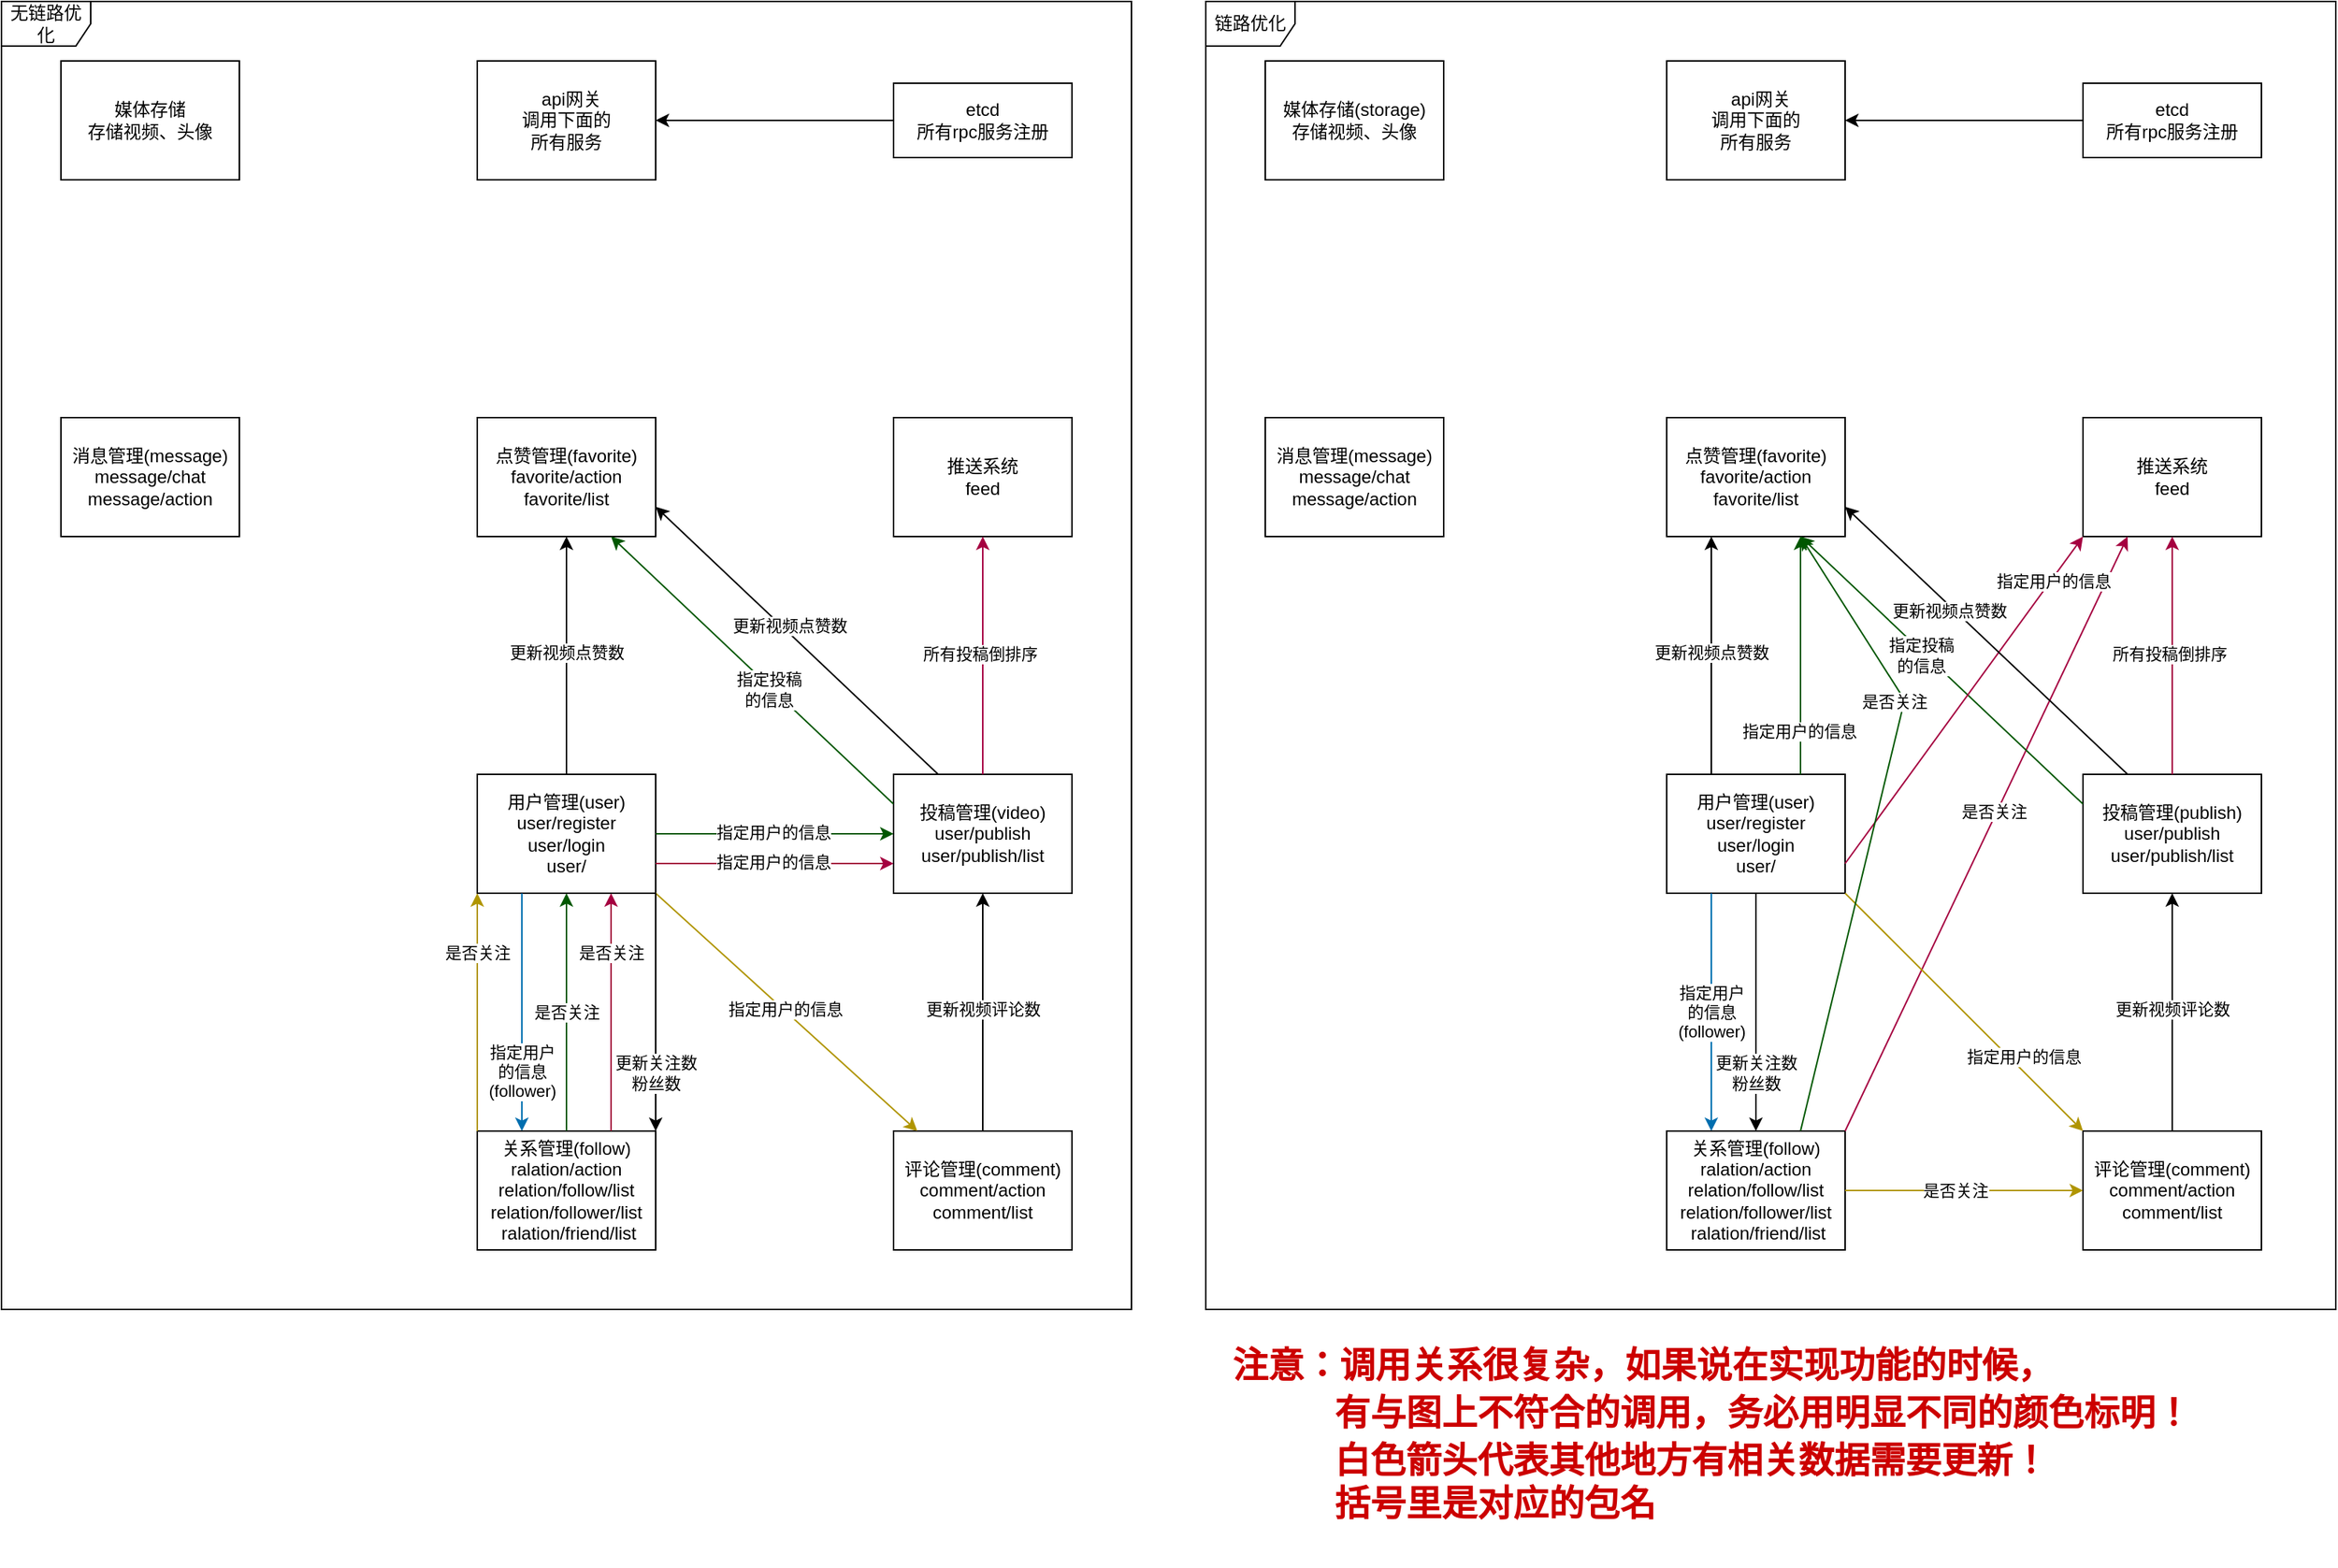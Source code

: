 <mxfile version="21.6.5" type="device">
  <diagram name="第 1 页" id="cySD776rTT2bp2WEHQN7">
    <mxGraphModel dx="1530" dy="912" grid="1" gridSize="10" guides="1" tooltips="1" connect="1" arrows="1" fold="1" page="1" pageScale="1" pageWidth="827" pageHeight="1169" math="0" shadow="0">
      <root>
        <mxCell id="0" />
        <mxCell id="1" parent="0" />
        <mxCell id="TMQI8D3UQP6ABRCdTV93-87" value="链路优化" style="shape=umlFrame;whiteSpace=wrap;html=1;pointerEvents=0;" vertex="1" parent="1">
          <mxGeometry x="850" y="40" width="760" height="880" as="geometry" />
        </mxCell>
        <mxCell id="TMQI8D3UQP6ABRCdTV93-63" value="无链路优化" style="shape=umlFrame;whiteSpace=wrap;html=1;pointerEvents=0;" vertex="1" parent="1">
          <mxGeometry x="40" y="40" width="760" height="880" as="geometry" />
        </mxCell>
        <mxCell id="DW2SPl6QKP-PRLVw_v9M-6" value="etcd&lt;br&gt;所有rpc服务注册" style="html=1;whiteSpace=wrap;" parent="1" vertex="1">
          <mxGeometry x="640" y="95" width="120" height="50" as="geometry" />
        </mxCell>
        <mxCell id="DW2SPl6QKP-PRLVw_v9M-37" value="" style="endArrow=classic;html=1;rounded=0;" parent="1" source="DW2SPl6QKP-PRLVw_v9M-6" target="TMQI8D3UQP6ABRCdTV93-13" edge="1">
          <mxGeometry width="50" height="50" relative="1" as="geometry">
            <mxPoint x="521" y="530" as="sourcePoint" />
            <mxPoint x="461" y="269.474" as="targetPoint" />
          </mxGeometry>
        </mxCell>
        <mxCell id="TMQI8D3UQP6ABRCdTV93-1" value="消息管理(message)&lt;br&gt;message/chat&lt;br&gt;message/action" style="html=1;whiteSpace=wrap;" vertex="1" parent="1">
          <mxGeometry x="80" y="320" width="120" height="80" as="geometry" />
        </mxCell>
        <mxCell id="TMQI8D3UQP6ABRCdTV93-3" value="评论管理(comment)&lt;br&gt;comment/action&lt;br&gt;comment/list" style="html=1;whiteSpace=wrap;" vertex="1" parent="1">
          <mxGeometry x="640" y="800" width="120" height="80" as="geometry" />
        </mxCell>
        <mxCell id="TMQI8D3UQP6ABRCdTV93-4" value="关系管理(follow)&lt;br&gt;ralation/action&lt;br&gt;relation/follow/list&lt;br&gt;relation/follower/list&lt;br&gt;&amp;nbsp;ralation/friend/list" style="html=1;whiteSpace=wrap;" vertex="1" parent="1">
          <mxGeometry x="360" y="800" width="120" height="80" as="geometry" />
        </mxCell>
        <mxCell id="TMQI8D3UQP6ABRCdTV93-8" value="点赞管理(favorite)&lt;br&gt;favorite/action&lt;br&gt;favorite/list" style="html=1;whiteSpace=wrap;" vertex="1" parent="1">
          <mxGeometry x="360" y="320" width="120" height="80" as="geometry" />
        </mxCell>
        <mxCell id="TMQI8D3UQP6ABRCdTV93-10" value="用户管理(user)&lt;br&gt;user/register&lt;br&gt;user/login&lt;br&gt;user/" style="html=1;whiteSpace=wrap;" vertex="1" parent="1">
          <mxGeometry x="360" y="560" width="120" height="80" as="geometry" />
        </mxCell>
        <mxCell id="TMQI8D3UQP6ABRCdTV93-11" value="投稿管理(video)&lt;br&gt;user/publish&lt;br&gt;user/publish/list" style="html=1;whiteSpace=wrap;" vertex="1" parent="1">
          <mxGeometry x="640" y="560" width="120" height="80" as="geometry" />
        </mxCell>
        <mxCell id="TMQI8D3UQP6ABRCdTV93-12" value="推送系统&lt;br&gt;feed" style="html=1;whiteSpace=wrap;" vertex="1" parent="1">
          <mxGeometry x="640" y="320" width="120" height="80" as="geometry" />
        </mxCell>
        <mxCell id="TMQI8D3UQP6ABRCdTV93-13" value="&amp;nbsp; api网关&lt;br&gt;调用下面的&lt;br&gt;所有服务" style="html=1;whiteSpace=wrap;" vertex="1" parent="1">
          <mxGeometry x="360" y="80" width="120" height="80" as="geometry" />
        </mxCell>
        <mxCell id="TMQI8D3UQP6ABRCdTV93-14" value="媒体存储&lt;br&gt;存储视频、头像" style="html=1;whiteSpace=wrap;" vertex="1" parent="1">
          <mxGeometry x="80" y="80" width="120" height="80" as="geometry" />
        </mxCell>
        <mxCell id="TMQI8D3UQP6ABRCdTV93-22" value="" style="endArrow=classic;html=1;rounded=0;entryX=0.25;entryY=0;entryDx=0;entryDy=0;exitX=0.25;exitY=1;exitDx=0;exitDy=0;fillColor=#1ba1e2;strokeColor=#006EAF;" edge="1" parent="1" source="TMQI8D3UQP6ABRCdTV93-10" target="TMQI8D3UQP6ABRCdTV93-4">
          <mxGeometry width="50" height="50" relative="1" as="geometry">
            <mxPoint x="280" y="750" as="sourcePoint" />
            <mxPoint x="170" y="750" as="targetPoint" />
          </mxGeometry>
        </mxCell>
        <mxCell id="TMQI8D3UQP6ABRCdTV93-40" value="指定用户&lt;br&gt;的信息&lt;br&gt;(follower)" style="edgeLabel;html=1;align=center;verticalAlign=middle;resizable=0;points=[];" vertex="1" connectable="0" parent="TMQI8D3UQP6ABRCdTV93-22">
          <mxGeometry x="-0.212" y="2" relative="1" as="geometry">
            <mxPoint x="-2" y="57" as="offset" />
          </mxGeometry>
        </mxCell>
        <mxCell id="TMQI8D3UQP6ABRCdTV93-24" value="" style="endArrow=classic;html=1;rounded=0;entryX=0.75;entryY=1;entryDx=0;entryDy=0;exitX=0.75;exitY=0;exitDx=0;exitDy=0;fillColor=#d80073;strokeColor=#A50040;" edge="1" parent="1" source="TMQI8D3UQP6ABRCdTV93-4" target="TMQI8D3UQP6ABRCdTV93-10">
          <mxGeometry width="50" height="50" relative="1" as="geometry">
            <mxPoint x="570" y="470" as="sourcePoint" />
            <mxPoint x="460" y="470" as="targetPoint" />
          </mxGeometry>
        </mxCell>
        <mxCell id="TMQI8D3UQP6ABRCdTV93-35" value="是否关注" style="edgeLabel;html=1;align=center;verticalAlign=middle;resizable=0;points=[];" vertex="1" connectable="0" parent="TMQI8D3UQP6ABRCdTV93-24">
          <mxGeometry x="-0.051" y="-2" relative="1" as="geometry">
            <mxPoint x="-2" y="-44" as="offset" />
          </mxGeometry>
        </mxCell>
        <mxCell id="TMQI8D3UQP6ABRCdTV93-25" value="" style="endArrow=classic;html=1;rounded=0;fillColor=#008a00;strokeColor=#005700;entryX=0.75;entryY=1;entryDx=0;entryDy=0;exitX=0;exitY=0.25;exitDx=0;exitDy=0;" edge="1" parent="1" source="TMQI8D3UQP6ABRCdTV93-11" target="TMQI8D3UQP6ABRCdTV93-8">
          <mxGeometry width="50" height="50" relative="1" as="geometry">
            <mxPoint x="669" y="265" as="sourcePoint" />
            <mxPoint x="559" y="265" as="targetPoint" />
          </mxGeometry>
        </mxCell>
        <mxCell id="TMQI8D3UQP6ABRCdTV93-34" value="指定投稿&lt;br&gt;的信息" style="edgeLabel;html=1;align=center;verticalAlign=middle;resizable=0;points=[];" vertex="1" connectable="0" parent="TMQI8D3UQP6ABRCdTV93-25">
          <mxGeometry x="-0.127" y="2" relative="1" as="geometry">
            <mxPoint as="offset" />
          </mxGeometry>
        </mxCell>
        <mxCell id="TMQI8D3UQP6ABRCdTV93-30" value="" style="endArrow=classic;html=1;rounded=0;fillColor=#d80073;strokeColor=#A50040;entryX=0;entryY=0.75;entryDx=0;entryDy=0;exitX=1;exitY=0.75;exitDx=0;exitDy=0;" edge="1" parent="1" source="TMQI8D3UQP6ABRCdTV93-10" target="TMQI8D3UQP6ABRCdTV93-11">
          <mxGeometry width="50" height="50" relative="1" as="geometry">
            <mxPoint x="719" y="315" as="sourcePoint" />
            <mxPoint x="609" y="315" as="targetPoint" />
          </mxGeometry>
        </mxCell>
        <mxCell id="TMQI8D3UQP6ABRCdTV93-37" value="指定用户的信息" style="edgeLabel;html=1;align=center;verticalAlign=middle;resizable=0;points=[];" vertex="1" connectable="0" parent="TMQI8D3UQP6ABRCdTV93-30">
          <mxGeometry x="-0.017" y="1" relative="1" as="geometry">
            <mxPoint as="offset" />
          </mxGeometry>
        </mxCell>
        <mxCell id="TMQI8D3UQP6ABRCdTV93-31" value="" style="endArrow=classic;html=1;rounded=0;fillColor=#d80073;strokeColor=#A50040;" edge="1" parent="1" source="TMQI8D3UQP6ABRCdTV93-11" target="TMQI8D3UQP6ABRCdTV93-12">
          <mxGeometry width="50" height="50" relative="1" as="geometry">
            <mxPoint x="650" y="580" as="sourcePoint" />
            <mxPoint x="629" y="325" as="targetPoint" />
          </mxGeometry>
        </mxCell>
        <mxCell id="TMQI8D3UQP6ABRCdTV93-33" value="所有投稿倒排序" style="edgeLabel;html=1;align=center;verticalAlign=middle;resizable=0;points=[];" vertex="1" connectable="0" parent="TMQI8D3UQP6ABRCdTV93-31">
          <mxGeometry x="0.015" y="2" relative="1" as="geometry">
            <mxPoint as="offset" />
          </mxGeometry>
        </mxCell>
        <mxCell id="TMQI8D3UQP6ABRCdTV93-64" value="etcd&lt;br&gt;所有rpc服务注册" style="html=1;whiteSpace=wrap;" vertex="1" parent="1">
          <mxGeometry x="1440" y="95" width="120" height="50" as="geometry" />
        </mxCell>
        <mxCell id="TMQI8D3UQP6ABRCdTV93-65" value="" style="endArrow=classic;html=1;rounded=0;" edge="1" parent="1" source="TMQI8D3UQP6ABRCdTV93-64" target="TMQI8D3UQP6ABRCdTV93-73">
          <mxGeometry width="50" height="50" relative="1" as="geometry">
            <mxPoint x="1331" y="530" as="sourcePoint" />
            <mxPoint x="1271" y="269.474" as="targetPoint" />
          </mxGeometry>
        </mxCell>
        <mxCell id="TMQI8D3UQP6ABRCdTV93-66" value="消息管理(message)&lt;br&gt;message/chat&lt;br&gt;message/action" style="html=1;whiteSpace=wrap;" vertex="1" parent="1">
          <mxGeometry x="890" y="320" width="120" height="80" as="geometry" />
        </mxCell>
        <mxCell id="TMQI8D3UQP6ABRCdTV93-73" value="&amp;nbsp; api网关&lt;br&gt;调用下面的&lt;br&gt;所有服务" style="html=1;whiteSpace=wrap;" vertex="1" parent="1">
          <mxGeometry x="1160" y="80" width="120" height="80" as="geometry" />
        </mxCell>
        <mxCell id="TMQI8D3UQP6ABRCdTV93-74" value="媒体存储(storage)&lt;br&gt;存储视频、头像" style="html=1;whiteSpace=wrap;" vertex="1" parent="1">
          <mxGeometry x="890" y="80" width="120" height="80" as="geometry" />
        </mxCell>
        <mxCell id="TMQI8D3UQP6ABRCdTV93-90" value="" style="endArrow=classic;html=1;rounded=0;fillColor=#e3c800;strokeColor=#B09500;exitX=1;exitY=1;exitDx=0;exitDy=0;" edge="1" parent="1" source="TMQI8D3UQP6ABRCdTV93-10" target="TMQI8D3UQP6ABRCdTV93-3">
          <mxGeometry width="50" height="50" relative="1" as="geometry">
            <mxPoint x="490" y="610" as="sourcePoint" />
            <mxPoint x="650" y="610" as="targetPoint" />
          </mxGeometry>
        </mxCell>
        <mxCell id="TMQI8D3UQP6ABRCdTV93-91" value="指定用户的信息" style="edgeLabel;html=1;align=center;verticalAlign=middle;resizable=0;points=[];" vertex="1" connectable="0" parent="TMQI8D3UQP6ABRCdTV93-90">
          <mxGeometry x="-0.017" y="1" relative="1" as="geometry">
            <mxPoint as="offset" />
          </mxGeometry>
        </mxCell>
        <mxCell id="TMQI8D3UQP6ABRCdTV93-92" value="" style="endArrow=classic;html=1;rounded=0;fillColor=#008a00;strokeColor=#005700;exitX=1;exitY=0.5;exitDx=0;exitDy=0;entryX=0;entryY=0.5;entryDx=0;entryDy=0;" edge="1" parent="1" source="TMQI8D3UQP6ABRCdTV93-10" target="TMQI8D3UQP6ABRCdTV93-11">
          <mxGeometry width="50" height="50" relative="1" as="geometry">
            <mxPoint x="490" y="610" as="sourcePoint" />
            <mxPoint x="650" y="610" as="targetPoint" />
          </mxGeometry>
        </mxCell>
        <mxCell id="TMQI8D3UQP6ABRCdTV93-93" value="指定用户的信息" style="edgeLabel;html=1;align=center;verticalAlign=middle;resizable=0;points=[];" vertex="1" connectable="0" parent="TMQI8D3UQP6ABRCdTV93-92">
          <mxGeometry x="-0.017" y="1" relative="1" as="geometry">
            <mxPoint as="offset" />
          </mxGeometry>
        </mxCell>
        <mxCell id="TMQI8D3UQP6ABRCdTV93-94" value="" style="endArrow=classic;html=1;rounded=0;entryX=0.5;entryY=1;entryDx=0;entryDy=0;fillColor=#008a00;strokeColor=#005700;exitX=0.5;exitY=0;exitDx=0;exitDy=0;" edge="1" parent="1" source="TMQI8D3UQP6ABRCdTV93-4" target="TMQI8D3UQP6ABRCdTV93-10">
          <mxGeometry width="50" height="50" relative="1" as="geometry">
            <mxPoint x="470" y="960" as="sourcePoint" />
            <mxPoint x="460" y="650" as="targetPoint" />
          </mxGeometry>
        </mxCell>
        <mxCell id="TMQI8D3UQP6ABRCdTV93-95" value="是否关注" style="edgeLabel;html=1;align=center;verticalAlign=middle;resizable=0;points=[];" vertex="1" connectable="0" parent="TMQI8D3UQP6ABRCdTV93-94">
          <mxGeometry x="-0.051" y="-2" relative="1" as="geometry">
            <mxPoint x="-2" y="-4" as="offset" />
          </mxGeometry>
        </mxCell>
        <mxCell id="TMQI8D3UQP6ABRCdTV93-96" value="" style="endArrow=classic;html=1;rounded=0;entryX=0;entryY=1;entryDx=0;entryDy=0;exitX=0;exitY=0;exitDx=0;exitDy=0;fillColor=#e3c800;strokeColor=#B09500;" edge="1" parent="1" source="TMQI8D3UQP6ABRCdTV93-4" target="TMQI8D3UQP6ABRCdTV93-10">
          <mxGeometry width="50" height="50" relative="1" as="geometry">
            <mxPoint x="479" y="770" as="sourcePoint" />
            <mxPoint x="479" y="610" as="targetPoint" />
          </mxGeometry>
        </mxCell>
        <mxCell id="TMQI8D3UQP6ABRCdTV93-97" value="是否关注" style="edgeLabel;html=1;align=center;verticalAlign=middle;resizable=0;points=[];" vertex="1" connectable="0" parent="TMQI8D3UQP6ABRCdTV93-96">
          <mxGeometry x="-0.051" y="-2" relative="1" as="geometry">
            <mxPoint x="-2" y="-44" as="offset" />
          </mxGeometry>
        </mxCell>
        <mxCell id="TMQI8D3UQP6ABRCdTV93-98" value="评论管理(comment)&lt;br&gt;comment/action&lt;br&gt;comment/list" style="html=1;whiteSpace=wrap;" vertex="1" parent="1">
          <mxGeometry x="1440" y="800" width="120" height="80" as="geometry" />
        </mxCell>
        <mxCell id="TMQI8D3UQP6ABRCdTV93-99" value="关系管理(follow)&lt;br&gt;ralation/action&lt;br&gt;relation/follow/list&lt;br&gt;relation/follower/list&lt;br&gt;&amp;nbsp;ralation/friend/list" style="html=1;whiteSpace=wrap;" vertex="1" parent="1">
          <mxGeometry x="1160" y="800" width="120" height="80" as="geometry" />
        </mxCell>
        <mxCell id="TMQI8D3UQP6ABRCdTV93-100" value="点赞管理(favorite)&lt;br&gt;favorite/action&lt;br&gt;favorite/list" style="html=1;whiteSpace=wrap;" vertex="1" parent="1">
          <mxGeometry x="1160" y="320" width="120" height="80" as="geometry" />
        </mxCell>
        <mxCell id="TMQI8D3UQP6ABRCdTV93-101" value="用户管理(user)&lt;br&gt;user/register&lt;br&gt;user/login&lt;br&gt;user/" style="html=1;whiteSpace=wrap;" vertex="1" parent="1">
          <mxGeometry x="1160" y="560" width="120" height="80" as="geometry" />
        </mxCell>
        <mxCell id="TMQI8D3UQP6ABRCdTV93-102" value="投稿管理(publish)&lt;br&gt;user/publish&lt;br&gt;user/publish/list" style="html=1;whiteSpace=wrap;" vertex="1" parent="1">
          <mxGeometry x="1440" y="560" width="120" height="80" as="geometry" />
        </mxCell>
        <mxCell id="TMQI8D3UQP6ABRCdTV93-103" value="推送系统&lt;br&gt;feed" style="html=1;whiteSpace=wrap;" vertex="1" parent="1">
          <mxGeometry x="1440" y="320" width="120" height="80" as="geometry" />
        </mxCell>
        <mxCell id="TMQI8D3UQP6ABRCdTV93-104" value="" style="endArrow=classic;html=1;rounded=0;entryX=0.25;entryY=0;entryDx=0;entryDy=0;exitX=0.25;exitY=1;exitDx=0;exitDy=0;fillColor=#1ba1e2;strokeColor=#006EAF;" edge="1" parent="1" source="TMQI8D3UQP6ABRCdTV93-101" target="TMQI8D3UQP6ABRCdTV93-99">
          <mxGeometry width="50" height="50" relative="1" as="geometry">
            <mxPoint x="1080" y="750" as="sourcePoint" />
            <mxPoint x="970" y="750" as="targetPoint" />
          </mxGeometry>
        </mxCell>
        <mxCell id="TMQI8D3UQP6ABRCdTV93-105" value="指定用户&lt;br&gt;的信息&lt;br&gt;(follower)" style="edgeLabel;html=1;align=center;verticalAlign=middle;resizable=0;points=[];" vertex="1" connectable="0" parent="TMQI8D3UQP6ABRCdTV93-104">
          <mxGeometry x="-0.212" y="2" relative="1" as="geometry">
            <mxPoint x="-2" y="17" as="offset" />
          </mxGeometry>
        </mxCell>
        <mxCell id="TMQI8D3UQP6ABRCdTV93-108" value="" style="endArrow=classic;html=1;rounded=0;exitX=1;exitY=0;exitDx=0;exitDy=0;fillColor=#d80073;strokeColor=#A50040;entryX=0.25;entryY=1;entryDx=0;entryDy=0;" edge="1" parent="1" source="TMQI8D3UQP6ABRCdTV93-99" target="TMQI8D3UQP6ABRCdTV93-103">
          <mxGeometry width="50" height="50" relative="1" as="geometry">
            <mxPoint x="1370" y="470" as="sourcePoint" />
            <mxPoint x="1260" y="470" as="targetPoint" />
          </mxGeometry>
        </mxCell>
        <mxCell id="TMQI8D3UQP6ABRCdTV93-109" value="是否关注" style="edgeLabel;html=1;align=center;verticalAlign=middle;resizable=0;points=[];" vertex="1" connectable="0" parent="TMQI8D3UQP6ABRCdTV93-108">
          <mxGeometry x="-0.051" y="-2" relative="1" as="geometry">
            <mxPoint x="8" y="-26" as="offset" />
          </mxGeometry>
        </mxCell>
        <mxCell id="TMQI8D3UQP6ABRCdTV93-110" value="" style="endArrow=classic;html=1;rounded=0;fillColor=#008a00;strokeColor=#005700;exitX=0;exitY=0.25;exitDx=0;exitDy=0;entryX=0.75;entryY=1;entryDx=0;entryDy=0;" edge="1" parent="1" source="TMQI8D3UQP6ABRCdTV93-102" target="TMQI8D3UQP6ABRCdTV93-100">
          <mxGeometry width="50" height="50" relative="1" as="geometry">
            <mxPoint x="1469" y="265" as="sourcePoint" />
            <mxPoint x="1359" y="265" as="targetPoint" />
          </mxGeometry>
        </mxCell>
        <mxCell id="TMQI8D3UQP6ABRCdTV93-111" value="指定投稿&lt;br&gt;的信息" style="edgeLabel;html=1;align=center;verticalAlign=middle;resizable=0;points=[];" vertex="1" connectable="0" parent="TMQI8D3UQP6ABRCdTV93-110">
          <mxGeometry x="-0.127" y="2" relative="1" as="geometry">
            <mxPoint x="-25" y="-23" as="offset" />
          </mxGeometry>
        </mxCell>
        <mxCell id="TMQI8D3UQP6ABRCdTV93-112" value="" style="endArrow=classic;html=1;rounded=0;fillColor=#d80073;strokeColor=#A50040;entryX=0;entryY=1;entryDx=0;entryDy=0;exitX=1;exitY=0.75;exitDx=0;exitDy=0;" edge="1" parent="1" source="TMQI8D3UQP6ABRCdTV93-101" target="TMQI8D3UQP6ABRCdTV93-103">
          <mxGeometry width="50" height="50" relative="1" as="geometry">
            <mxPoint x="1519" y="315" as="sourcePoint" />
            <mxPoint x="1409" y="315" as="targetPoint" />
          </mxGeometry>
        </mxCell>
        <mxCell id="TMQI8D3UQP6ABRCdTV93-113" value="指定用户的信息" style="edgeLabel;html=1;align=center;verticalAlign=middle;resizable=0;points=[];" vertex="1" connectable="0" parent="TMQI8D3UQP6ABRCdTV93-112">
          <mxGeometry x="-0.017" y="1" relative="1" as="geometry">
            <mxPoint x="62" y="-82" as="offset" />
          </mxGeometry>
        </mxCell>
        <mxCell id="TMQI8D3UQP6ABRCdTV93-114" value="" style="endArrow=classic;html=1;rounded=0;fillColor=#d80073;strokeColor=#A50040;" edge="1" parent="1" source="TMQI8D3UQP6ABRCdTV93-102" target="TMQI8D3UQP6ABRCdTV93-103">
          <mxGeometry width="50" height="50" relative="1" as="geometry">
            <mxPoint x="1450" y="580" as="sourcePoint" />
            <mxPoint x="1429" y="325" as="targetPoint" />
          </mxGeometry>
        </mxCell>
        <mxCell id="TMQI8D3UQP6ABRCdTV93-115" value="所有投稿倒排序" style="edgeLabel;html=1;align=center;verticalAlign=middle;resizable=0;points=[];" vertex="1" connectable="0" parent="TMQI8D3UQP6ABRCdTV93-114">
          <mxGeometry x="0.015" y="2" relative="1" as="geometry">
            <mxPoint as="offset" />
          </mxGeometry>
        </mxCell>
        <mxCell id="TMQI8D3UQP6ABRCdTV93-116" value="" style="endArrow=classic;html=1;rounded=0;fillColor=#e3c800;strokeColor=#B09500;entryX=0;entryY=0;entryDx=0;entryDy=0;exitX=1;exitY=1;exitDx=0;exitDy=0;" edge="1" parent="1" source="TMQI8D3UQP6ABRCdTV93-101" target="TMQI8D3UQP6ABRCdTV93-98">
          <mxGeometry width="50" height="50" relative="1" as="geometry">
            <mxPoint x="1290" y="610" as="sourcePoint" />
            <mxPoint x="1450" y="610" as="targetPoint" />
          </mxGeometry>
        </mxCell>
        <mxCell id="TMQI8D3UQP6ABRCdTV93-117" value="指定用户的信息" style="edgeLabel;html=1;align=center;verticalAlign=middle;resizable=0;points=[];" vertex="1" connectable="0" parent="TMQI8D3UQP6ABRCdTV93-116">
          <mxGeometry x="-0.017" y="1" relative="1" as="geometry">
            <mxPoint x="41" y="32" as="offset" />
          </mxGeometry>
        </mxCell>
        <mxCell id="TMQI8D3UQP6ABRCdTV93-118" value="" style="endArrow=classic;html=1;rounded=0;fillColor=#008a00;strokeColor=#005700;exitX=0.75;exitY=0;exitDx=0;exitDy=0;entryX=0.75;entryY=1;entryDx=0;entryDy=0;" edge="1" parent="1" source="TMQI8D3UQP6ABRCdTV93-101" target="TMQI8D3UQP6ABRCdTV93-100">
          <mxGeometry width="50" height="50" relative="1" as="geometry">
            <mxPoint x="1290" y="610" as="sourcePoint" />
            <mxPoint x="1450" y="610" as="targetPoint" />
          </mxGeometry>
        </mxCell>
        <mxCell id="TMQI8D3UQP6ABRCdTV93-119" value="指定用户的信息" style="edgeLabel;html=1;align=center;verticalAlign=middle;resizable=0;points=[];" vertex="1" connectable="0" parent="TMQI8D3UQP6ABRCdTV93-118">
          <mxGeometry x="-0.017" y="1" relative="1" as="geometry">
            <mxPoint y="49" as="offset" />
          </mxGeometry>
        </mxCell>
        <mxCell id="TMQI8D3UQP6ABRCdTV93-120" value="" style="endArrow=classic;html=1;rounded=0;entryX=0.75;entryY=1;entryDx=0;entryDy=0;fillColor=#008a00;strokeColor=#005700;exitX=0.75;exitY=0;exitDx=0;exitDy=0;" edge="1" parent="1" source="TMQI8D3UQP6ABRCdTV93-99" target="TMQI8D3UQP6ABRCdTV93-100">
          <mxGeometry width="50" height="50" relative="1" as="geometry">
            <mxPoint x="1270" y="960" as="sourcePoint" />
            <mxPoint x="1260" y="650" as="targetPoint" />
            <Array as="points">
              <mxPoint x="1320" y="510" />
            </Array>
          </mxGeometry>
        </mxCell>
        <mxCell id="TMQI8D3UQP6ABRCdTV93-121" value="是否关注" style="edgeLabel;html=1;align=center;verticalAlign=middle;resizable=0;points=[];" vertex="1" connectable="0" parent="TMQI8D3UQP6ABRCdTV93-120">
          <mxGeometry x="-0.051" y="-2" relative="1" as="geometry">
            <mxPoint x="13" y="-92" as="offset" />
          </mxGeometry>
        </mxCell>
        <mxCell id="TMQI8D3UQP6ABRCdTV93-122" value="" style="endArrow=classic;html=1;rounded=0;entryX=0;entryY=0.5;entryDx=0;entryDy=0;exitX=1;exitY=0.5;exitDx=0;exitDy=0;fillColor=#e3c800;strokeColor=#B09500;" edge="1" parent="1" source="TMQI8D3UQP6ABRCdTV93-99" target="TMQI8D3UQP6ABRCdTV93-98">
          <mxGeometry width="50" height="50" relative="1" as="geometry">
            <mxPoint x="1279" y="770" as="sourcePoint" />
            <mxPoint x="1279" y="610" as="targetPoint" />
          </mxGeometry>
        </mxCell>
        <mxCell id="TMQI8D3UQP6ABRCdTV93-123" value="是否关注" style="edgeLabel;html=1;align=center;verticalAlign=middle;resizable=0;points=[];" vertex="1" connectable="0" parent="TMQI8D3UQP6ABRCdTV93-122">
          <mxGeometry x="-0.051" y="-2" relative="1" as="geometry">
            <mxPoint x="-2" y="-2" as="offset" />
          </mxGeometry>
        </mxCell>
        <mxCell id="TMQI8D3UQP6ABRCdTV93-124" value="&lt;h2&gt;&lt;br&gt;&lt;/h2&gt;" style="text;html=1;align=left;verticalAlign=middle;resizable=0;points=[];autosize=1;strokeColor=none;fillColor=none;fontColor=#CC0000;" vertex="1" parent="1">
          <mxGeometry x="850" y="1015" width="20" height="60" as="geometry" />
        </mxCell>
        <mxCell id="TMQI8D3UQP6ABRCdTV93-126" value="" style="endArrow=classic;html=1;rounded=0;exitX=0.25;exitY=0;exitDx=0;exitDy=0;entryX=1;entryY=0.75;entryDx=0;entryDy=0;" edge="1" parent="1" source="TMQI8D3UQP6ABRCdTV93-11" target="TMQI8D3UQP6ABRCdTV93-8">
          <mxGeometry width="50" height="50" relative="1" as="geometry">
            <mxPoint x="950" y="560" as="sourcePoint" />
            <mxPoint x="1000" y="510" as="targetPoint" />
          </mxGeometry>
        </mxCell>
        <mxCell id="TMQI8D3UQP6ABRCdTV93-127" value="更新视频点赞数" style="edgeLabel;html=1;align=center;verticalAlign=middle;resizable=0;points=[];" vertex="1" connectable="0" parent="TMQI8D3UQP6ABRCdTV93-126">
          <mxGeometry x="0.022" relative="1" as="geometry">
            <mxPoint x="-3" y="-8" as="offset" />
          </mxGeometry>
        </mxCell>
        <mxCell id="TMQI8D3UQP6ABRCdTV93-128" value="" style="endArrow=classic;html=1;rounded=0;exitX=0.5;exitY=0;exitDx=0;exitDy=0;entryX=0.5;entryY=1;entryDx=0;entryDy=0;" edge="1" parent="1" source="TMQI8D3UQP6ABRCdTV93-10" target="TMQI8D3UQP6ABRCdTV93-8">
          <mxGeometry width="50" height="50" relative="1" as="geometry">
            <mxPoint x="680" y="570" as="sourcePoint" />
            <mxPoint x="490" y="390" as="targetPoint" />
          </mxGeometry>
        </mxCell>
        <mxCell id="TMQI8D3UQP6ABRCdTV93-129" value="更新视频点赞数" style="edgeLabel;html=1;align=center;verticalAlign=middle;resizable=0;points=[];" vertex="1" connectable="0" parent="TMQI8D3UQP6ABRCdTV93-128">
          <mxGeometry x="0.022" relative="1" as="geometry">
            <mxPoint as="offset" />
          </mxGeometry>
        </mxCell>
        <mxCell id="TMQI8D3UQP6ABRCdTV93-130" value="" style="endArrow=classic;html=1;rounded=0;entryX=0.5;entryY=1;entryDx=0;entryDy=0;" edge="1" parent="1" source="TMQI8D3UQP6ABRCdTV93-3" target="TMQI8D3UQP6ABRCdTV93-11">
          <mxGeometry width="50" height="50" relative="1" as="geometry">
            <mxPoint x="680" y="570" as="sourcePoint" />
            <mxPoint x="490" y="390" as="targetPoint" />
          </mxGeometry>
        </mxCell>
        <mxCell id="TMQI8D3UQP6ABRCdTV93-131" value="更新视频评论数" style="edgeLabel;html=1;align=center;verticalAlign=middle;resizable=0;points=[];" vertex="1" connectable="0" parent="TMQI8D3UQP6ABRCdTV93-130">
          <mxGeometry x="0.022" relative="1" as="geometry">
            <mxPoint as="offset" />
          </mxGeometry>
        </mxCell>
        <mxCell id="TMQI8D3UQP6ABRCdTV93-135" value="" style="endArrow=classic;html=1;rounded=0;entryX=1;entryY=0;entryDx=0;entryDy=0;exitX=1;exitY=1;exitDx=0;exitDy=0;" edge="1" parent="1" source="TMQI8D3UQP6ABRCdTV93-10" target="TMQI8D3UQP6ABRCdTV93-4">
          <mxGeometry width="50" height="50" relative="1" as="geometry">
            <mxPoint x="480" y="800" as="sourcePoint" />
            <mxPoint x="480" y="640" as="targetPoint" />
          </mxGeometry>
        </mxCell>
        <mxCell id="TMQI8D3UQP6ABRCdTV93-136" value="更新关注数&lt;br&gt;粉丝数" style="edgeLabel;html=1;align=center;verticalAlign=middle;resizable=0;points=[];" vertex="1" connectable="0" parent="TMQI8D3UQP6ABRCdTV93-135">
          <mxGeometry x="0.022" relative="1" as="geometry">
            <mxPoint y="39" as="offset" />
          </mxGeometry>
        </mxCell>
        <mxCell id="TMQI8D3UQP6ABRCdTV93-137" value="" style="endArrow=classic;html=1;rounded=0;exitX=0.25;exitY=0;exitDx=0;exitDy=0;entryX=0.25;entryY=1;entryDx=0;entryDy=0;" edge="1" parent="1" source="TMQI8D3UQP6ABRCdTV93-101" target="TMQI8D3UQP6ABRCdTV93-100">
          <mxGeometry width="50" height="50" relative="1" as="geometry">
            <mxPoint x="430" y="570" as="sourcePoint" />
            <mxPoint x="430" y="410" as="targetPoint" />
          </mxGeometry>
        </mxCell>
        <mxCell id="TMQI8D3UQP6ABRCdTV93-138" value="更新视频点赞数" style="edgeLabel;html=1;align=center;verticalAlign=middle;resizable=0;points=[];" vertex="1" connectable="0" parent="TMQI8D3UQP6ABRCdTV93-137">
          <mxGeometry x="0.022" relative="1" as="geometry">
            <mxPoint as="offset" />
          </mxGeometry>
        </mxCell>
        <mxCell id="TMQI8D3UQP6ABRCdTV93-139" value="" style="endArrow=classic;html=1;rounded=0;exitX=0.25;exitY=0;exitDx=0;exitDy=0;entryX=1;entryY=0.75;entryDx=0;entryDy=0;" edge="1" parent="1" source="TMQI8D3UQP6ABRCdTV93-102" target="TMQI8D3UQP6ABRCdTV93-100">
          <mxGeometry width="50" height="50" relative="1" as="geometry">
            <mxPoint x="680" y="570" as="sourcePoint" />
            <mxPoint x="490" y="390" as="targetPoint" />
          </mxGeometry>
        </mxCell>
        <mxCell id="TMQI8D3UQP6ABRCdTV93-140" value="更新视频点赞数" style="edgeLabel;html=1;align=center;verticalAlign=middle;resizable=0;points=[];" vertex="1" connectable="0" parent="TMQI8D3UQP6ABRCdTV93-139">
          <mxGeometry x="0.022" relative="1" as="geometry">
            <mxPoint x="-23" y="-18" as="offset" />
          </mxGeometry>
        </mxCell>
        <mxCell id="TMQI8D3UQP6ABRCdTV93-141" value="" style="endArrow=classic;html=1;rounded=0;entryX=0.5;entryY=1;entryDx=0;entryDy=0;exitX=0.5;exitY=0;exitDx=0;exitDy=0;" edge="1" parent="1" source="TMQI8D3UQP6ABRCdTV93-98" target="TMQI8D3UQP6ABRCdTV93-102">
          <mxGeometry width="50" height="50" relative="1" as="geometry">
            <mxPoint x="710" y="810" as="sourcePoint" />
            <mxPoint x="710" y="650" as="targetPoint" />
          </mxGeometry>
        </mxCell>
        <mxCell id="TMQI8D3UQP6ABRCdTV93-142" value="更新视频评论数" style="edgeLabel;html=1;align=center;verticalAlign=middle;resizable=0;points=[];" vertex="1" connectable="0" parent="TMQI8D3UQP6ABRCdTV93-141">
          <mxGeometry x="0.022" relative="1" as="geometry">
            <mxPoint as="offset" />
          </mxGeometry>
        </mxCell>
        <mxCell id="TMQI8D3UQP6ABRCdTV93-143" value="" style="endArrow=classic;html=1;rounded=0;entryX=0.5;entryY=0;entryDx=0;entryDy=0;exitX=0.5;exitY=1;exitDx=0;exitDy=0;" edge="1" parent="1" source="TMQI8D3UQP6ABRCdTV93-101" target="TMQI8D3UQP6ABRCdTV93-99">
          <mxGeometry width="50" height="50" relative="1" as="geometry">
            <mxPoint x="490" y="650" as="sourcePoint" />
            <mxPoint x="490" y="810" as="targetPoint" />
          </mxGeometry>
        </mxCell>
        <mxCell id="TMQI8D3UQP6ABRCdTV93-144" value="更新关注数&lt;br&gt;粉丝数" style="edgeLabel;html=1;align=center;verticalAlign=middle;resizable=0;points=[];" vertex="1" connectable="0" parent="TMQI8D3UQP6ABRCdTV93-143">
          <mxGeometry x="0.022" relative="1" as="geometry">
            <mxPoint y="39" as="offset" />
          </mxGeometry>
        </mxCell>
        <mxCell id="TMQI8D3UQP6ABRCdTV93-150" value="&lt;h2 style=&quot;font-size: 24px;&quot;&gt;&lt;table style=&quot;font-family: &amp;quot;Noto Sans CJK SC&amp;quot;;&quot; border=&quot;0&quot; cellspacing=&quot;0&quot;&gt;&lt;colgroup width=&quot;154&quot;&gt;&lt;/colgroup&gt;&lt;tbody&gt;&lt;tr&gt;&lt;td height=&quot;26&quot;&gt;&lt;font style=&quot;font-size: 24px;&quot; face=&quot;Segoe UI&quot;&gt;注意：调用关系很复杂，如果说在实现功能的时候，&lt;/font&gt;&lt;/td&gt;&lt;/tr&gt;&lt;tr&gt;&lt;td height=&quot;23&quot;&gt;&lt;font style=&quot;font-size: 24px;&quot; face=&quot;Segoe UI&quot;&gt;&amp;nbsp; &amp;nbsp; &amp;nbsp; &amp;nbsp; &amp;nbsp; &amp;nbsp;有与图上不符合的调用，务必用明显不同的颜色标明！&lt;/font&gt;&lt;/td&gt;&lt;/tr&gt;&lt;tr&gt;&lt;td height=&quot;23&quot;&gt;&lt;font style=&quot;font-size: 24px;&quot; face=&quot;Segoe UI&quot;&gt;&amp;nbsp; &amp;nbsp; &amp;nbsp; &amp;nbsp; &amp;nbsp; &amp;nbsp;白色箭头代表其他地方有相关数据需要更新！&lt;br&gt;&amp;nbsp; &amp;nbsp; &amp;nbsp; &amp;nbsp; &amp;nbsp; &amp;nbsp;括号里是对应的包名&lt;/font&gt;&lt;/td&gt;&lt;/tr&gt;&lt;/tbody&gt;&lt;/table&gt;&lt;/h2&gt;" style="text;html=1;align=left;verticalAlign=middle;resizable=0;points=[];autosize=1;strokeColor=none;fillColor=none;fontColor=#CC0000;" vertex="1" parent="1">
          <mxGeometry x="865" y="913" width="670" height="180" as="geometry" />
        </mxCell>
      </root>
    </mxGraphModel>
  </diagram>
</mxfile>
